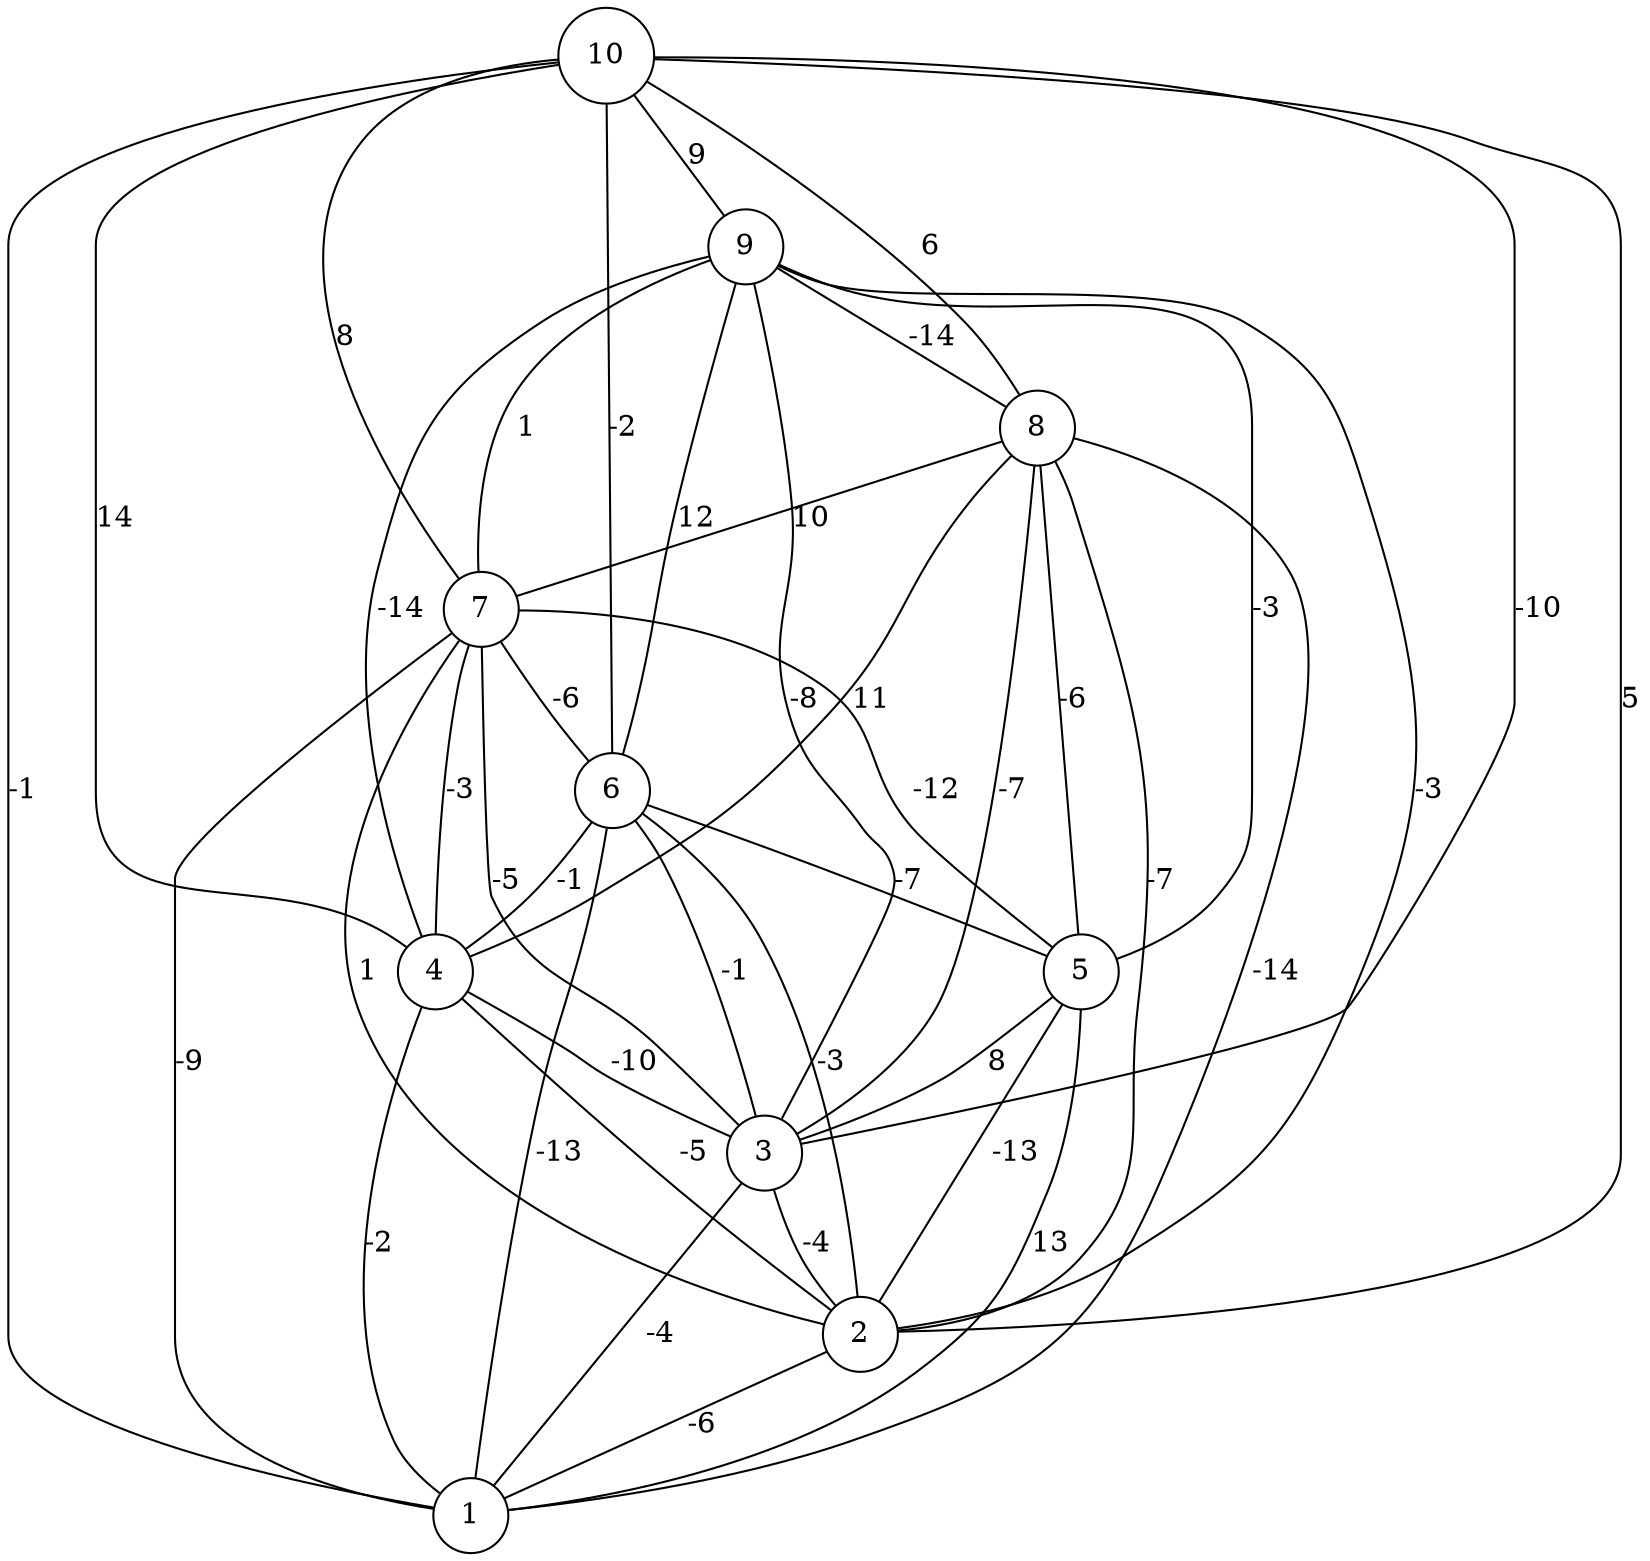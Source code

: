 graph { 
	 fontname="Helvetica,Arial,sans-serif" 
	 node [shape = circle]; 
	 10 -- 1 [label = "-1"];
	 10 -- 2 [label = "5"];
	 10 -- 3 [label = "-10"];
	 10 -- 4 [label = "14"];
	 10 -- 6 [label = "-2"];
	 10 -- 7 [label = "8"];
	 10 -- 8 [label = "6"];
	 10 -- 9 [label = "9"];
	 9 -- 2 [label = "-3"];
	 9 -- 3 [label = "-8"];
	 9 -- 4 [label = "-14"];
	 9 -- 5 [label = "-3"];
	 9 -- 6 [label = "12"];
	 9 -- 7 [label = "1"];
	 9 -- 8 [label = "-14"];
	 8 -- 1 [label = "-14"];
	 8 -- 2 [label = "-7"];
	 8 -- 3 [label = "-7"];
	 8 -- 4 [label = "11"];
	 8 -- 5 [label = "-6"];
	 8 -- 7 [label = "10"];
	 7 -- 1 [label = "-9"];
	 7 -- 2 [label = "1"];
	 7 -- 3 [label = "-5"];
	 7 -- 4 [label = "-3"];
	 7 -- 5 [label = "-12"];
	 7 -- 6 [label = "-6"];
	 6 -- 1 [label = "-13"];
	 6 -- 2 [label = "-3"];
	 6 -- 3 [label = "-1"];
	 6 -- 4 [label = "-1"];
	 6 -- 5 [label = "-7"];
	 5 -- 1 [label = "13"];
	 5 -- 2 [label = "-13"];
	 5 -- 3 [label = "8"];
	 4 -- 1 [label = "-2"];
	 4 -- 2 [label = "-5"];
	 4 -- 3 [label = "-10"];
	 3 -- 1 [label = "-4"];
	 3 -- 2 [label = "-4"];
	 2 -- 1 [label = "-6"];
	 1;
	 2;
	 3;
	 4;
	 5;
	 6;
	 7;
	 8;
	 9;
	 10;
}
